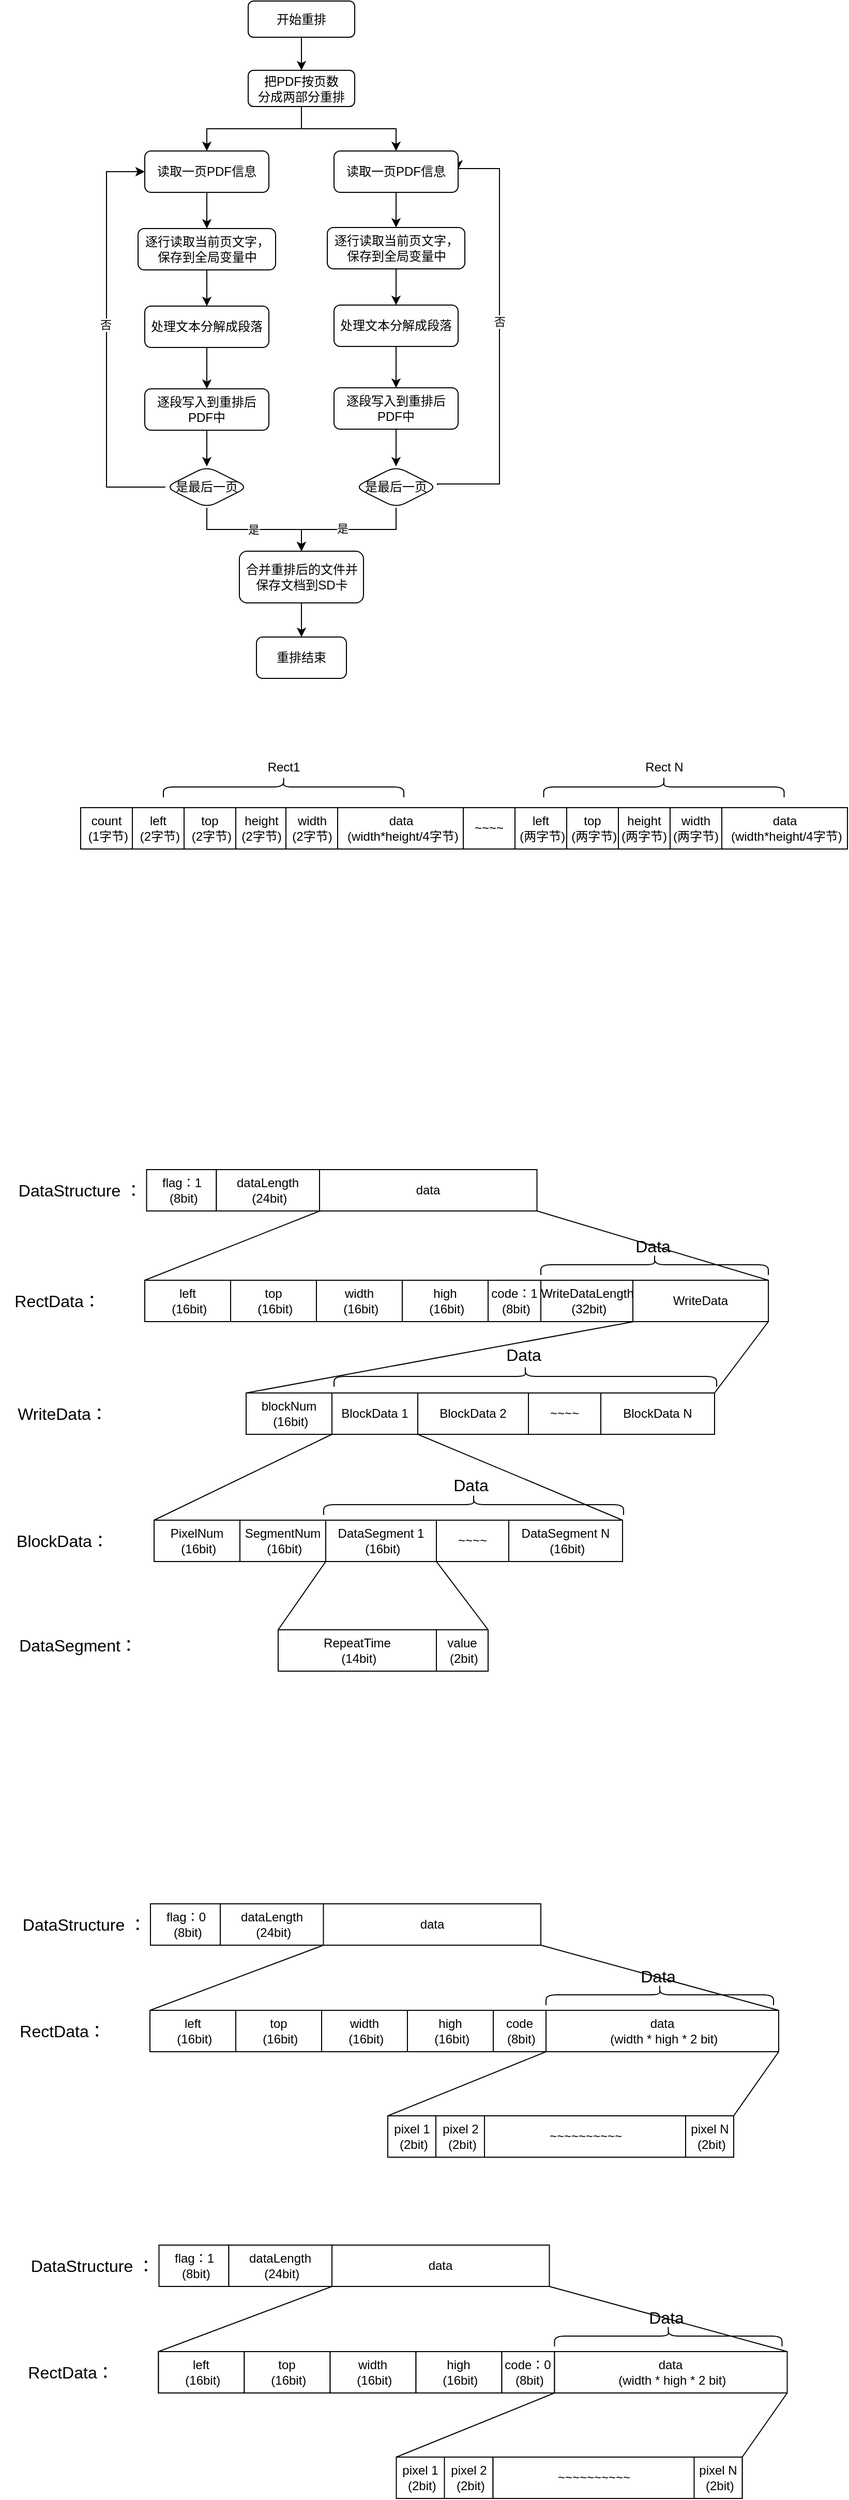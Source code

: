 <mxfile version="24.6.4" type="github">
  <diagram id="C5RBs43oDa-KdzZeNtuy" name="Page-1">
    <mxGraphModel dx="2205" dy="2015" grid="1" gridSize="10" guides="1" tooltips="1" connect="1" arrows="1" fold="1" page="1" pageScale="1" pageWidth="827" pageHeight="1169" math="0" shadow="0">
      <root>
        <mxCell id="WIyWlLk6GJQsqaUBKTNV-0" />
        <mxCell id="WIyWlLk6GJQsqaUBKTNV-1" parent="WIyWlLk6GJQsqaUBKTNV-0" />
        <mxCell id="oaKBQTehWNpgaZXq2aiD-1" value="" style="edgeStyle=orthogonalEdgeStyle;rounded=0;orthogonalLoop=1;jettySize=auto;html=1;" parent="WIyWlLk6GJQsqaUBKTNV-1" source="5A_BZVOMPLSsxxeo_tgx-0" target="oaKBQTehWNpgaZXq2aiD-0" edge="1">
          <mxGeometry relative="1" as="geometry" />
        </mxCell>
        <mxCell id="5A_BZVOMPLSsxxeo_tgx-0" value="开始重排" style="rounded=1;whiteSpace=wrap;html=1;fontSize=12;glass=0;strokeWidth=1;shadow=0;" parent="WIyWlLk6GJQsqaUBKTNV-1" vertex="1">
          <mxGeometry x="197" y="-50" width="103" height="35" as="geometry" />
        </mxCell>
        <mxCell id="5A_BZVOMPLSsxxeo_tgx-35" style="edgeStyle=orthogonalEdgeStyle;rounded=0;orthogonalLoop=1;jettySize=auto;html=1;exitX=0.5;exitY=1;exitDx=0;exitDy=0;entryX=0.5;entryY=0;entryDx=0;entryDy=0;" parent="WIyWlLk6GJQsqaUBKTNV-1" source="5A_BZVOMPLSsxxeo_tgx-4" target="5A_BZVOMPLSsxxeo_tgx-6" edge="1">
          <mxGeometry relative="1" as="geometry" />
        </mxCell>
        <mxCell id="5A_BZVOMPLSsxxeo_tgx-4" value="逐行读取当前页文字，保存到全局变量中" style="rounded=1;whiteSpace=wrap;html=1;fontSize=12;glass=0;strokeWidth=1;shadow=0;" parent="WIyWlLk6GJQsqaUBKTNV-1" vertex="1">
          <mxGeometry x="90.5" y="170" width="133" height="40" as="geometry" />
        </mxCell>
        <mxCell id="5A_BZVOMPLSsxxeo_tgx-36" style="edgeStyle=orthogonalEdgeStyle;rounded=0;orthogonalLoop=1;jettySize=auto;html=1;exitX=0.5;exitY=1;exitDx=0;exitDy=0;entryX=0.5;entryY=0;entryDx=0;entryDy=0;" parent="WIyWlLk6GJQsqaUBKTNV-1" source="5A_BZVOMPLSsxxeo_tgx-6" target="5A_BZVOMPLSsxxeo_tgx-8" edge="1">
          <mxGeometry relative="1" as="geometry" />
        </mxCell>
        <mxCell id="5A_BZVOMPLSsxxeo_tgx-6" value="处理文本分解成段落" style="rounded=1;whiteSpace=wrap;html=1;fontSize=12;glass=0;strokeWidth=1;shadow=0;" parent="WIyWlLk6GJQsqaUBKTNV-1" vertex="1">
          <mxGeometry x="97" y="245" width="120" height="40" as="geometry" />
        </mxCell>
        <mxCell id="5A_BZVOMPLSsxxeo_tgx-14" value="" style="edgeStyle=orthogonalEdgeStyle;rounded=0;orthogonalLoop=1;jettySize=auto;html=1;" parent="WIyWlLk6GJQsqaUBKTNV-1" source="5A_BZVOMPLSsxxeo_tgx-8" target="5A_BZVOMPLSsxxeo_tgx-13" edge="1">
          <mxGeometry relative="1" as="geometry" />
        </mxCell>
        <mxCell id="5A_BZVOMPLSsxxeo_tgx-8" value="逐段写入到重排后PDF中" style="rounded=1;whiteSpace=wrap;html=1;fontSize=12;glass=0;strokeWidth=1;shadow=0;" parent="WIyWlLk6GJQsqaUBKTNV-1" vertex="1">
          <mxGeometry x="97" y="325" width="120" height="40" as="geometry" />
        </mxCell>
        <mxCell id="5A_BZVOMPLSsxxeo_tgx-21" value="" style="edgeStyle=orthogonalEdgeStyle;rounded=0;orthogonalLoop=1;jettySize=auto;html=1;" parent="WIyWlLk6GJQsqaUBKTNV-1" source="5A_BZVOMPLSsxxeo_tgx-10" target="5A_BZVOMPLSsxxeo_tgx-20" edge="1">
          <mxGeometry relative="1" as="geometry" />
        </mxCell>
        <mxCell id="5A_BZVOMPLSsxxeo_tgx-10" value="合并重排后的文件并保存文档到SD卡" style="rounded=1;whiteSpace=wrap;html=1;fontSize=12;glass=0;strokeWidth=1;shadow=0;" parent="WIyWlLk6GJQsqaUBKTNV-1" vertex="1">
          <mxGeometry x="188.5" y="482" width="120" height="50" as="geometry" />
        </mxCell>
        <mxCell id="5A_BZVOMPLSsxxeo_tgx-38" style="edgeStyle=orthogonalEdgeStyle;rounded=0;orthogonalLoop=1;jettySize=auto;html=1;exitX=0;exitY=0.5;exitDx=0;exitDy=0;entryX=0;entryY=0.5;entryDx=0;entryDy=0;" parent="WIyWlLk6GJQsqaUBKTNV-1" source="5A_BZVOMPLSsxxeo_tgx-13" target="5A_BZVOMPLSsxxeo_tgx-28" edge="1">
          <mxGeometry relative="1" as="geometry">
            <Array as="points">
              <mxPoint x="60" y="420" />
              <mxPoint x="60" y="115" />
            </Array>
          </mxGeometry>
        </mxCell>
        <mxCell id="oaKBQTehWNpgaZXq2aiD-23" value="否" style="edgeLabel;html=1;align=center;verticalAlign=middle;resizable=0;points=[];" parent="5A_BZVOMPLSsxxeo_tgx-38" vertex="1" connectable="0">
          <mxGeometry x="0.073" y="1" relative="1" as="geometry">
            <mxPoint as="offset" />
          </mxGeometry>
        </mxCell>
        <mxCell id="oaKBQTehWNpgaZXq2aiD-17" style="edgeStyle=orthogonalEdgeStyle;rounded=0;orthogonalLoop=1;jettySize=auto;html=1;exitX=0.5;exitY=1;exitDx=0;exitDy=0;entryX=0.5;entryY=0;entryDx=0;entryDy=0;" parent="WIyWlLk6GJQsqaUBKTNV-1" source="5A_BZVOMPLSsxxeo_tgx-13" target="5A_BZVOMPLSsxxeo_tgx-10" edge="1">
          <mxGeometry relative="1" as="geometry" />
        </mxCell>
        <mxCell id="oaKBQTehWNpgaZXq2aiD-21" value="是" style="edgeLabel;html=1;align=center;verticalAlign=middle;resizable=0;points=[];" parent="oaKBQTehWNpgaZXq2aiD-17" vertex="1" connectable="0">
          <mxGeometry x="-0.011" relative="1" as="geometry">
            <mxPoint as="offset" />
          </mxGeometry>
        </mxCell>
        <mxCell id="5A_BZVOMPLSsxxeo_tgx-13" value="是最后一页" style="rhombus;whiteSpace=wrap;html=1;rounded=1;glass=0;strokeWidth=1;shadow=0;" parent="WIyWlLk6GJQsqaUBKTNV-1" vertex="1">
          <mxGeometry x="117" y="400" width="80" height="40" as="geometry" />
        </mxCell>
        <mxCell id="5A_BZVOMPLSsxxeo_tgx-20" value="重排结束" style="rounded=1;whiteSpace=wrap;html=1;fontSize=12;glass=0;strokeWidth=1;shadow=0;" parent="WIyWlLk6GJQsqaUBKTNV-1" vertex="1">
          <mxGeometry x="205" y="565" width="87" height="40" as="geometry" />
        </mxCell>
        <mxCell id="5A_BZVOMPLSsxxeo_tgx-32" style="edgeStyle=orthogonalEdgeStyle;rounded=0;orthogonalLoop=1;jettySize=auto;html=1;exitX=0.5;exitY=1;exitDx=0;exitDy=0;entryX=0.5;entryY=0;entryDx=0;entryDy=0;" parent="WIyWlLk6GJQsqaUBKTNV-1" source="5A_BZVOMPLSsxxeo_tgx-28" target="5A_BZVOMPLSsxxeo_tgx-4" edge="1">
          <mxGeometry relative="1" as="geometry" />
        </mxCell>
        <mxCell id="5A_BZVOMPLSsxxeo_tgx-28" value="读取一页PDF信息" style="rounded=1;whiteSpace=wrap;html=1;fontSize=12;glass=0;strokeWidth=1;shadow=0;" parent="WIyWlLk6GJQsqaUBKTNV-1" vertex="1">
          <mxGeometry x="97" y="95" width="120" height="40" as="geometry" />
        </mxCell>
        <mxCell id="oaKBQTehWNpgaZXq2aiD-2" style="edgeStyle=orthogonalEdgeStyle;rounded=0;orthogonalLoop=1;jettySize=auto;html=1;exitX=0.5;exitY=1;exitDx=0;exitDy=0;entryX=0.5;entryY=0;entryDx=0;entryDy=0;" parent="WIyWlLk6GJQsqaUBKTNV-1" source="oaKBQTehWNpgaZXq2aiD-0" target="5A_BZVOMPLSsxxeo_tgx-28" edge="1">
          <mxGeometry relative="1" as="geometry" />
        </mxCell>
        <mxCell id="oaKBQTehWNpgaZXq2aiD-14" style="edgeStyle=orthogonalEdgeStyle;rounded=0;orthogonalLoop=1;jettySize=auto;html=1;exitX=0.5;exitY=1;exitDx=0;exitDy=0;entryX=0.5;entryY=0;entryDx=0;entryDy=0;" parent="WIyWlLk6GJQsqaUBKTNV-1" source="oaKBQTehWNpgaZXq2aiD-0" target="oaKBQTehWNpgaZXq2aiD-12" edge="1">
          <mxGeometry relative="1" as="geometry" />
        </mxCell>
        <mxCell id="oaKBQTehWNpgaZXq2aiD-0" value="把PDF按页数&lt;br&gt;分成两部分重排" style="rounded=1;whiteSpace=wrap;html=1;fontSize=12;glass=0;strokeWidth=1;shadow=0;" parent="WIyWlLk6GJQsqaUBKTNV-1" vertex="1">
          <mxGeometry x="197" y="17" width="103" height="35" as="geometry" />
        </mxCell>
        <mxCell id="oaKBQTehWNpgaZXq2aiD-3" style="edgeStyle=orthogonalEdgeStyle;rounded=0;orthogonalLoop=1;jettySize=auto;html=1;exitX=0.5;exitY=1;exitDx=0;exitDy=0;entryX=0.5;entryY=0;entryDx=0;entryDy=0;" parent="WIyWlLk6GJQsqaUBKTNV-1" source="oaKBQTehWNpgaZXq2aiD-4" target="oaKBQTehWNpgaZXq2aiD-6" edge="1">
          <mxGeometry relative="1" as="geometry" />
        </mxCell>
        <mxCell id="oaKBQTehWNpgaZXq2aiD-4" value="逐行读取当前页文字，保存到全局变量中" style="rounded=1;whiteSpace=wrap;html=1;fontSize=12;glass=0;strokeWidth=1;shadow=0;" parent="WIyWlLk6GJQsqaUBKTNV-1" vertex="1">
          <mxGeometry x="273.5" y="169" width="133" height="40" as="geometry" />
        </mxCell>
        <mxCell id="oaKBQTehWNpgaZXq2aiD-5" style="edgeStyle=orthogonalEdgeStyle;rounded=0;orthogonalLoop=1;jettySize=auto;html=1;exitX=0.5;exitY=1;exitDx=0;exitDy=0;entryX=0.5;entryY=0;entryDx=0;entryDy=0;" parent="WIyWlLk6GJQsqaUBKTNV-1" source="oaKBQTehWNpgaZXq2aiD-6" target="oaKBQTehWNpgaZXq2aiD-8" edge="1">
          <mxGeometry relative="1" as="geometry" />
        </mxCell>
        <mxCell id="oaKBQTehWNpgaZXq2aiD-6" value="处理文本分解成段落" style="rounded=1;whiteSpace=wrap;html=1;fontSize=12;glass=0;strokeWidth=1;shadow=0;" parent="WIyWlLk6GJQsqaUBKTNV-1" vertex="1">
          <mxGeometry x="280" y="244" width="120" height="40" as="geometry" />
        </mxCell>
        <mxCell id="oaKBQTehWNpgaZXq2aiD-7" value="" style="edgeStyle=orthogonalEdgeStyle;rounded=0;orthogonalLoop=1;jettySize=auto;html=1;" parent="WIyWlLk6GJQsqaUBKTNV-1" source="oaKBQTehWNpgaZXq2aiD-8" target="oaKBQTehWNpgaZXq2aiD-10" edge="1">
          <mxGeometry relative="1" as="geometry" />
        </mxCell>
        <mxCell id="oaKBQTehWNpgaZXq2aiD-8" value="逐段写入到重排后PDF中" style="rounded=1;whiteSpace=wrap;html=1;fontSize=12;glass=0;strokeWidth=1;shadow=0;" parent="WIyWlLk6GJQsqaUBKTNV-1" vertex="1">
          <mxGeometry x="280" y="324" width="120" height="40" as="geometry" />
        </mxCell>
        <mxCell id="oaKBQTehWNpgaZXq2aiD-13" style="edgeStyle=orthogonalEdgeStyle;rounded=0;orthogonalLoop=1;jettySize=auto;html=1;exitX=1;exitY=0.5;exitDx=0;exitDy=0;entryX=1;entryY=0.5;entryDx=0;entryDy=0;" parent="WIyWlLk6GJQsqaUBKTNV-1" edge="1">
          <mxGeometry relative="1" as="geometry">
            <mxPoint x="380" y="418" as="sourcePoint" />
            <mxPoint x="400" y="113" as="targetPoint" />
            <Array as="points">
              <mxPoint x="440" y="417" />
              <mxPoint x="440" y="112" />
            </Array>
          </mxGeometry>
        </mxCell>
        <mxCell id="oaKBQTehWNpgaZXq2aiD-24" value="否" style="edgeLabel;html=1;align=center;verticalAlign=middle;resizable=0;points=[];" parent="oaKBQTehWNpgaZXq2aiD-13" vertex="1" connectable="0">
          <mxGeometry x="0.074" relative="1" as="geometry">
            <mxPoint as="offset" />
          </mxGeometry>
        </mxCell>
        <mxCell id="oaKBQTehWNpgaZXq2aiD-16" style="edgeStyle=orthogonalEdgeStyle;rounded=0;orthogonalLoop=1;jettySize=auto;html=1;exitX=0.5;exitY=1;exitDx=0;exitDy=0;entryX=0.5;entryY=0;entryDx=0;entryDy=0;" parent="WIyWlLk6GJQsqaUBKTNV-1" source="oaKBQTehWNpgaZXq2aiD-10" target="5A_BZVOMPLSsxxeo_tgx-10" edge="1">
          <mxGeometry relative="1" as="geometry" />
        </mxCell>
        <mxCell id="oaKBQTehWNpgaZXq2aiD-22" value="是" style="edgeLabel;html=1;align=center;verticalAlign=middle;resizable=0;points=[];" parent="oaKBQTehWNpgaZXq2aiD-16" vertex="1" connectable="0">
          <mxGeometry x="0.094" y="-1" relative="1" as="geometry">
            <mxPoint as="offset" />
          </mxGeometry>
        </mxCell>
        <mxCell id="oaKBQTehWNpgaZXq2aiD-10" value="是最后一页" style="rhombus;whiteSpace=wrap;html=1;rounded=1;glass=0;strokeWidth=1;shadow=0;" parent="WIyWlLk6GJQsqaUBKTNV-1" vertex="1">
          <mxGeometry x="300" y="400" width="80" height="40" as="geometry" />
        </mxCell>
        <mxCell id="oaKBQTehWNpgaZXq2aiD-11" style="edgeStyle=orthogonalEdgeStyle;rounded=0;orthogonalLoop=1;jettySize=auto;html=1;exitX=0.5;exitY=1;exitDx=0;exitDy=0;entryX=0.5;entryY=0;entryDx=0;entryDy=0;" parent="WIyWlLk6GJQsqaUBKTNV-1" source="oaKBQTehWNpgaZXq2aiD-12" target="oaKBQTehWNpgaZXq2aiD-4" edge="1">
          <mxGeometry relative="1" as="geometry" />
        </mxCell>
        <mxCell id="oaKBQTehWNpgaZXq2aiD-12" value="读取一页PDF信息" style="rounded=1;whiteSpace=wrap;html=1;fontSize=12;glass=0;strokeWidth=1;shadow=0;" parent="WIyWlLk6GJQsqaUBKTNV-1" vertex="1">
          <mxGeometry x="280" y="95" width="120" height="40" as="geometry" />
        </mxCell>
        <mxCell id="_wVtK_asCzvxWW1QOEwE-0" value="" style="rounded=0;whiteSpace=wrap;html=1;" parent="WIyWlLk6GJQsqaUBKTNV-1" vertex="1">
          <mxGeometry x="85" y="730" width="690" height="40" as="geometry" />
        </mxCell>
        <mxCell id="_wVtK_asCzvxWW1QOEwE-1" value="left&lt;div&gt;&amp;nbsp;(2字节)&lt;/div&gt;" style="rounded=0;whiteSpace=wrap;html=1;" parent="WIyWlLk6GJQsqaUBKTNV-1" vertex="1">
          <mxGeometry x="85" y="730" width="50" height="40" as="geometry" />
        </mxCell>
        <mxCell id="_wVtK_asCzvxWW1QOEwE-2" value="top&lt;div&gt;&amp;nbsp;(2字节)&lt;/div&gt;" style="rounded=0;whiteSpace=wrap;html=1;" parent="WIyWlLk6GJQsqaUBKTNV-1" vertex="1">
          <mxGeometry x="135" y="730" width="50" height="40" as="geometry" />
        </mxCell>
        <mxCell id="_wVtK_asCzvxWW1QOEwE-3" value="height&lt;div&gt;(2字节)&lt;/div&gt;" style="rounded=0;whiteSpace=wrap;html=1;" parent="WIyWlLk6GJQsqaUBKTNV-1" vertex="1">
          <mxGeometry x="185" y="730" width="50" height="40" as="geometry" />
        </mxCell>
        <mxCell id="_wVtK_asCzvxWW1QOEwE-4" value="width&lt;div&gt;(2字节)&lt;/div&gt;" style="rounded=0;whiteSpace=wrap;html=1;" parent="WIyWlLk6GJQsqaUBKTNV-1" vertex="1">
          <mxGeometry x="233.5" y="730" width="50" height="40" as="geometry" />
        </mxCell>
        <mxCell id="_wVtK_asCzvxWW1QOEwE-5" value="data&lt;div&gt;&amp;nbsp;(width*&lt;span style=&quot;background-color: initial;&quot;&gt;height/4&lt;/span&gt;&lt;span style=&quot;background-color: initial;&quot;&gt;字节)&lt;/span&gt;&lt;/div&gt;" style="rounded=0;whiteSpace=wrap;html=1;" parent="WIyWlLk6GJQsqaUBKTNV-1" vertex="1">
          <mxGeometry x="283.5" y="730" width="121.5" height="40" as="geometry" />
        </mxCell>
        <mxCell id="_wVtK_asCzvxWW1QOEwE-6" value="~~~~" style="rounded=0;whiteSpace=wrap;html=1;" parent="WIyWlLk6GJQsqaUBKTNV-1" vertex="1">
          <mxGeometry x="405" y="730" width="50" height="40" as="geometry" />
        </mxCell>
        <mxCell id="_wVtK_asCzvxWW1QOEwE-7" value="left&lt;div&gt;&amp;nbsp;(两字节)&lt;/div&gt;" style="rounded=0;whiteSpace=wrap;html=1;" parent="WIyWlLk6GJQsqaUBKTNV-1" vertex="1">
          <mxGeometry x="455" y="730" width="50" height="40" as="geometry" />
        </mxCell>
        <mxCell id="_wVtK_asCzvxWW1QOEwE-8" value="top&lt;div&gt;&amp;nbsp;(两字节)&lt;/div&gt;" style="rounded=0;whiteSpace=wrap;html=1;" parent="WIyWlLk6GJQsqaUBKTNV-1" vertex="1">
          <mxGeometry x="505" y="730" width="50" height="40" as="geometry" />
        </mxCell>
        <mxCell id="_wVtK_asCzvxWW1QOEwE-9" value="height&lt;div&gt;(两字节)&lt;/div&gt;" style="rounded=0;whiteSpace=wrap;html=1;" parent="WIyWlLk6GJQsqaUBKTNV-1" vertex="1">
          <mxGeometry x="555" y="730" width="50" height="40" as="geometry" />
        </mxCell>
        <mxCell id="_wVtK_asCzvxWW1QOEwE-10" value="width&lt;div&gt;(两字节)&lt;/div&gt;" style="rounded=0;whiteSpace=wrap;html=1;" parent="WIyWlLk6GJQsqaUBKTNV-1" vertex="1">
          <mxGeometry x="605" y="730" width="50" height="40" as="geometry" />
        </mxCell>
        <mxCell id="_wVtK_asCzvxWW1QOEwE-11" value="data&lt;div&gt;&amp;nbsp;(width*&lt;span style=&quot;background-color: initial;&quot;&gt;height/4&lt;/span&gt;&lt;span style=&quot;background-color: initial;&quot;&gt;字节)&lt;/span&gt;&lt;/div&gt;" style="rounded=0;whiteSpace=wrap;html=1;" parent="WIyWlLk6GJQsqaUBKTNV-1" vertex="1">
          <mxGeometry x="655" y="730" width="121.5" height="40" as="geometry" />
        </mxCell>
        <mxCell id="_wVtK_asCzvxWW1QOEwE-12" value="" style="shape=curlyBracket;whiteSpace=wrap;html=1;rounded=1;flipH=1;labelPosition=right;verticalLabelPosition=middle;align=left;verticalAlign=middle;rotation=-90;" parent="WIyWlLk6GJQsqaUBKTNV-1" vertex="1">
          <mxGeometry x="221.25" y="593.75" width="20" height="232.5" as="geometry" />
        </mxCell>
        <mxCell id="_wVtK_asCzvxWW1QOEwE-13" value="" style="shape=curlyBracket;whiteSpace=wrap;html=1;rounded=1;flipH=1;labelPosition=right;verticalLabelPosition=middle;align=left;verticalAlign=middle;rotation=-90;" parent="WIyWlLk6GJQsqaUBKTNV-1" vertex="1">
          <mxGeometry x="589" y="593.75" width="20" height="232.5" as="geometry" />
        </mxCell>
        <mxCell id="_wVtK_asCzvxWW1QOEwE-14" value="Rect1" style="text;html=1;align=center;verticalAlign=middle;resizable=0;points=[];autosize=1;strokeColor=none;fillColor=none;" parent="WIyWlLk6GJQsqaUBKTNV-1" vertex="1">
          <mxGeometry x="206.25" y="676" width="50" height="30" as="geometry" />
        </mxCell>
        <mxCell id="_wVtK_asCzvxWW1QOEwE-15" value="Rect N" style="text;html=1;align=center;verticalAlign=middle;resizable=0;points=[];autosize=1;strokeColor=none;fillColor=none;" parent="WIyWlLk6GJQsqaUBKTNV-1" vertex="1">
          <mxGeometry x="569" y="676" width="60" height="30" as="geometry" />
        </mxCell>
        <mxCell id="_wVtK_asCzvxWW1QOEwE-16" value="&lt;div&gt;count&lt;/div&gt;&lt;div&gt;&amp;nbsp;(1字节)&lt;/div&gt;" style="rounded=0;whiteSpace=wrap;html=1;" parent="WIyWlLk6GJQsqaUBKTNV-1" vertex="1">
          <mxGeometry x="35" y="730" width="50" height="40" as="geometry" />
        </mxCell>
        <mxCell id="r7HVrtCzgMdrWpY6JXSN-15" value="" style="rounded=0;whiteSpace=wrap;html=1;" vertex="1" parent="WIyWlLk6GJQsqaUBKTNV-1">
          <mxGeometry x="195" y="1296" width="453" height="40" as="geometry" />
        </mxCell>
        <mxCell id="r7HVrtCzgMdrWpY6JXSN-16" value="&lt;div&gt;blockNum&lt;/div&gt;&lt;div&gt;&amp;nbsp;(16bit)&lt;/div&gt;" style="rounded=0;whiteSpace=wrap;html=1;" vertex="1" parent="WIyWlLk6GJQsqaUBKTNV-1">
          <mxGeometry x="195" y="1296" width="83" height="40" as="geometry" />
        </mxCell>
        <mxCell id="r7HVrtCzgMdrWpY6JXSN-17" value="&lt;div&gt;BlockData 1&lt;/div&gt;" style="rounded=0;whiteSpace=wrap;html=1;" vertex="1" parent="WIyWlLk6GJQsqaUBKTNV-1">
          <mxGeometry x="278" y="1296" width="83" height="40" as="geometry" />
        </mxCell>
        <mxCell id="r7HVrtCzgMdrWpY6JXSN-18" value="&lt;div&gt;BlockData 2&lt;/div&gt;" style="rounded=0;whiteSpace=wrap;html=1;" vertex="1" parent="WIyWlLk6GJQsqaUBKTNV-1">
          <mxGeometry x="361" y="1296" width="107" height="40" as="geometry" />
        </mxCell>
        <mxCell id="r7HVrtCzgMdrWpY6JXSN-20" value="~~~~" style="rounded=0;whiteSpace=wrap;html=1;" vertex="1" parent="WIyWlLk6GJQsqaUBKTNV-1">
          <mxGeometry x="468" y="1296" width="70" height="40" as="geometry" />
        </mxCell>
        <mxCell id="r7HVrtCzgMdrWpY6JXSN-21" value="WriteData：" style="text;html=1;align=center;verticalAlign=middle;resizable=0;points=[];autosize=1;strokeColor=none;fillColor=none;fontSize=16;" vertex="1" parent="WIyWlLk6GJQsqaUBKTNV-1">
          <mxGeometry x="-38" y="1301" width="110" height="30" as="geometry" />
        </mxCell>
        <mxCell id="r7HVrtCzgMdrWpY6JXSN-29" value="&lt;div&gt;BlockData N&lt;/div&gt;" style="rounded=0;whiteSpace=wrap;html=1;" vertex="1" parent="WIyWlLk6GJQsqaUBKTNV-1">
          <mxGeometry x="538" y="1296" width="110" height="40" as="geometry" />
        </mxCell>
        <mxCell id="r7HVrtCzgMdrWpY6JXSN-30" value="" style="rounded=0;whiteSpace=wrap;html=1;" vertex="1" parent="WIyWlLk6GJQsqaUBKTNV-1">
          <mxGeometry x="97" y="1187" width="603" height="40" as="geometry" />
        </mxCell>
        <mxCell id="r7HVrtCzgMdrWpY6JXSN-31" value="&lt;div&gt;left&lt;/div&gt;&lt;div&gt;&amp;nbsp;(16bit)&lt;/div&gt;" style="rounded=0;whiteSpace=wrap;html=1;" vertex="1" parent="WIyWlLk6GJQsqaUBKTNV-1">
          <mxGeometry x="97" y="1187" width="83" height="40" as="geometry" />
        </mxCell>
        <mxCell id="r7HVrtCzgMdrWpY6JXSN-35" value="RectData：" style="text;html=1;align=center;verticalAlign=middle;resizable=0;points=[];autosize=1;strokeColor=none;fillColor=none;fontSize=16;" vertex="1" parent="WIyWlLk6GJQsqaUBKTNV-1">
          <mxGeometry x="-43" y="1192" width="110" height="30" as="geometry" />
        </mxCell>
        <mxCell id="r7HVrtCzgMdrWpY6JXSN-37" value="&lt;div&gt;top&lt;/div&gt;&lt;div&gt;&amp;nbsp;(16bit)&lt;/div&gt;" style="rounded=0;whiteSpace=wrap;html=1;" vertex="1" parent="WIyWlLk6GJQsqaUBKTNV-1">
          <mxGeometry x="180" y="1187" width="83" height="40" as="geometry" />
        </mxCell>
        <mxCell id="r7HVrtCzgMdrWpY6JXSN-38" value="&lt;div&gt;width&lt;/div&gt;&lt;div&gt;&amp;nbsp;(16bit)&lt;/div&gt;" style="rounded=0;whiteSpace=wrap;html=1;" vertex="1" parent="WIyWlLk6GJQsqaUBKTNV-1">
          <mxGeometry x="263" y="1187" width="83" height="40" as="geometry" />
        </mxCell>
        <mxCell id="r7HVrtCzgMdrWpY6JXSN-39" value="&lt;div&gt;high&lt;/div&gt;&lt;div&gt;&amp;nbsp;(16bit)&lt;/div&gt;" style="rounded=0;whiteSpace=wrap;html=1;" vertex="1" parent="WIyWlLk6GJQsqaUBKTNV-1">
          <mxGeometry x="346" y="1187" width="83" height="40" as="geometry" />
        </mxCell>
        <mxCell id="r7HVrtCzgMdrWpY6JXSN-40" value="&lt;div&gt;code：1&lt;/div&gt;&lt;div&gt;&amp;nbsp;(8bit)&lt;/div&gt;" style="rounded=0;whiteSpace=wrap;html=1;" vertex="1" parent="WIyWlLk6GJQsqaUBKTNV-1">
          <mxGeometry x="429" y="1187" width="51" height="40" as="geometry" />
        </mxCell>
        <mxCell id="r7HVrtCzgMdrWpY6JXSN-45" value="" style="shape=curlyBracket;whiteSpace=wrap;html=1;rounded=1;labelPosition=left;verticalLabelPosition=middle;align=right;verticalAlign=middle;rotation=0;direction=south;" vertex="1" parent="WIyWlLk6GJQsqaUBKTNV-1">
          <mxGeometry x="280" y="1270" width="370" height="20" as="geometry" />
        </mxCell>
        <mxCell id="r7HVrtCzgMdrWpY6JXSN-46" value="Data" style="text;html=1;align=center;verticalAlign=middle;resizable=0;points=[];autosize=1;strokeColor=none;fillColor=none;fontSize=16;" vertex="1" parent="WIyWlLk6GJQsqaUBKTNV-1">
          <mxGeometry x="432.5" y="1244" width="60" height="30" as="geometry" />
        </mxCell>
        <mxCell id="r7HVrtCzgMdrWpY6JXSN-47" value="" style="shape=curlyBracket;whiteSpace=wrap;html=1;rounded=1;labelPosition=left;verticalLabelPosition=middle;align=right;verticalAlign=middle;rotation=0;direction=south;" vertex="1" parent="WIyWlLk6GJQsqaUBKTNV-1">
          <mxGeometry x="480" y="1162" width="220" height="20" as="geometry" />
        </mxCell>
        <mxCell id="r7HVrtCzgMdrWpY6JXSN-48" value="&lt;div&gt;WriteDataLength&lt;/div&gt;&lt;div&gt;&amp;nbsp;(32bit)&lt;/div&gt;" style="rounded=0;whiteSpace=wrap;html=1;" vertex="1" parent="WIyWlLk6GJQsqaUBKTNV-1">
          <mxGeometry x="480" y="1187" width="90" height="40" as="geometry" />
        </mxCell>
        <mxCell id="r7HVrtCzgMdrWpY6JXSN-50" value="Data" style="text;html=1;align=center;verticalAlign=middle;resizable=0;points=[];autosize=1;strokeColor=none;fillColor=none;fontSize=16;" vertex="1" parent="WIyWlLk6GJQsqaUBKTNV-1">
          <mxGeometry x="558" y="1139" width="60" height="30" as="geometry" />
        </mxCell>
        <mxCell id="r7HVrtCzgMdrWpY6JXSN-51" value="&lt;div&gt;WriteData&lt;/div&gt;" style="rounded=0;whiteSpace=wrap;html=1;" vertex="1" parent="WIyWlLk6GJQsqaUBKTNV-1">
          <mxGeometry x="569" y="1187" width="131" height="40" as="geometry" />
        </mxCell>
        <mxCell id="r7HVrtCzgMdrWpY6JXSN-52" value="" style="rounded=0;whiteSpace=wrap;html=1;" vertex="1" parent="WIyWlLk6GJQsqaUBKTNV-1">
          <mxGeometry x="106" y="1419" width="453" height="40" as="geometry" />
        </mxCell>
        <mxCell id="r7HVrtCzgMdrWpY6JXSN-53" value="&lt;div&gt;PixelNum&lt;/div&gt;&lt;div&gt;&amp;nbsp;(16bit)&lt;/div&gt;" style="rounded=0;whiteSpace=wrap;html=1;" vertex="1" parent="WIyWlLk6GJQsqaUBKTNV-1">
          <mxGeometry x="106" y="1419" width="83" height="40" as="geometry" />
        </mxCell>
        <mxCell id="r7HVrtCzgMdrWpY6JXSN-54" value="BlockData：" style="text;html=1;align=center;verticalAlign=middle;resizable=0;points=[];autosize=1;strokeColor=none;fillColor=none;fontSize=16;" vertex="1" parent="WIyWlLk6GJQsqaUBKTNV-1">
          <mxGeometry x="-38" y="1424" width="110" height="30" as="geometry" />
        </mxCell>
        <mxCell id="r7HVrtCzgMdrWpY6JXSN-55" value="&lt;div&gt;SegmentNum&lt;/div&gt;&lt;div&gt;&amp;nbsp;(16bit)&lt;/div&gt;" style="rounded=0;whiteSpace=wrap;html=1;" vertex="1" parent="WIyWlLk6GJQsqaUBKTNV-1">
          <mxGeometry x="189" y="1419" width="83" height="40" as="geometry" />
        </mxCell>
        <mxCell id="r7HVrtCzgMdrWpY6JXSN-56" value="&lt;div&gt;DataSegment 1&lt;/div&gt;&lt;div&gt;&amp;nbsp;(16bit)&lt;/div&gt;" style="rounded=0;whiteSpace=wrap;html=1;" vertex="1" parent="WIyWlLk6GJQsqaUBKTNV-1">
          <mxGeometry x="272" y="1419" width="107" height="40" as="geometry" />
        </mxCell>
        <mxCell id="r7HVrtCzgMdrWpY6JXSN-57" value="&lt;div&gt;DataSegment N&lt;/div&gt;&lt;div&gt;&amp;nbsp;(16bit)&lt;/div&gt;" style="rounded=0;whiteSpace=wrap;html=1;" vertex="1" parent="WIyWlLk6GJQsqaUBKTNV-1">
          <mxGeometry x="449" y="1419" width="110" height="40" as="geometry" />
        </mxCell>
        <mxCell id="r7HVrtCzgMdrWpY6JXSN-58" value="~~~~" style="rounded=0;whiteSpace=wrap;html=1;" vertex="1" parent="WIyWlLk6GJQsqaUBKTNV-1">
          <mxGeometry x="379" y="1419" width="70" height="40" as="geometry" />
        </mxCell>
        <mxCell id="r7HVrtCzgMdrWpY6JXSN-59" value="" style="shape=curlyBracket;whiteSpace=wrap;html=1;rounded=1;labelPosition=left;verticalLabelPosition=middle;align=right;verticalAlign=middle;rotation=0;direction=south;" vertex="1" parent="WIyWlLk6GJQsqaUBKTNV-1">
          <mxGeometry x="270" y="1394" width="290" height="20" as="geometry" />
        </mxCell>
        <mxCell id="r7HVrtCzgMdrWpY6JXSN-60" value="Data" style="text;html=1;align=center;verticalAlign=middle;resizable=0;points=[];autosize=1;strokeColor=none;fillColor=none;fontSize=16;" vertex="1" parent="WIyWlLk6GJQsqaUBKTNV-1">
          <mxGeometry x="382" y="1370" width="60" height="30" as="geometry" />
        </mxCell>
        <mxCell id="r7HVrtCzgMdrWpY6JXSN-61" value="" style="rounded=0;whiteSpace=wrap;html=1;" vertex="1" parent="WIyWlLk6GJQsqaUBKTNV-1">
          <mxGeometry x="226" y="1525" width="199.5" height="40" as="geometry" />
        </mxCell>
        <mxCell id="r7HVrtCzgMdrWpY6JXSN-62" value="&lt;div&gt;value&lt;/div&gt;&lt;div&gt;&amp;nbsp;(2bit)&lt;/div&gt;" style="rounded=0;whiteSpace=wrap;html=1;" vertex="1" parent="WIyWlLk6GJQsqaUBKTNV-1">
          <mxGeometry x="379" y="1525" width="50" height="40" as="geometry" />
        </mxCell>
        <mxCell id="r7HVrtCzgMdrWpY6JXSN-63" value="&lt;div&gt;RepeatTime&lt;/div&gt;&lt;div&gt;&amp;nbsp;(14bit)&lt;/div&gt;" style="rounded=0;whiteSpace=wrap;html=1;" vertex="1" parent="WIyWlLk6GJQsqaUBKTNV-1">
          <mxGeometry x="226" y="1525" width="153" height="40" as="geometry" />
        </mxCell>
        <mxCell id="r7HVrtCzgMdrWpY6JXSN-64" value="DataSegment：" style="text;html=1;align=center;verticalAlign=middle;resizable=0;points=[];autosize=1;strokeColor=none;fillColor=none;fontSize=16;" vertex="1" parent="WIyWlLk6GJQsqaUBKTNV-1">
          <mxGeometry x="-38" y="1525" width="140" height="30" as="geometry" />
        </mxCell>
        <mxCell id="r7HVrtCzgMdrWpY6JXSN-66" value="" style="endArrow=none;html=1;rounded=0;fontSize=12;startSize=8;endSize=8;curved=1;entryX=1;entryY=1;entryDx=0;entryDy=0;exitX=0;exitY=0;exitDx=0;exitDy=0;" edge="1" parent="WIyWlLk6GJQsqaUBKTNV-1" source="r7HVrtCzgMdrWpY6JXSN-63" target="r7HVrtCzgMdrWpY6JXSN-55">
          <mxGeometry width="50" height="50" relative="1" as="geometry">
            <mxPoint x="230" y="1530" as="sourcePoint" />
            <mxPoint x="270" y="1510" as="targetPoint" />
          </mxGeometry>
        </mxCell>
        <mxCell id="r7HVrtCzgMdrWpY6JXSN-68" value="" style="endArrow=none;html=1;rounded=0;fontSize=12;startSize=8;endSize=8;curved=1;entryX=1;entryY=1;entryDx=0;entryDy=0;exitX=1;exitY=0;exitDx=0;exitDy=0;" edge="1" parent="WIyWlLk6GJQsqaUBKTNV-1" source="r7HVrtCzgMdrWpY6JXSN-62" target="r7HVrtCzgMdrWpY6JXSN-56">
          <mxGeometry width="50" height="50" relative="1" as="geometry">
            <mxPoint x="241" y="1535" as="sourcePoint" />
            <mxPoint x="278" y="1469" as="targetPoint" />
          </mxGeometry>
        </mxCell>
        <mxCell id="r7HVrtCzgMdrWpY6JXSN-69" value="" style="endArrow=none;html=1;rounded=0;fontSize=12;startSize=8;endSize=8;curved=1;entryX=0;entryY=1;entryDx=0;entryDy=0;exitX=0;exitY=0;exitDx=0;exitDy=0;" edge="1" parent="WIyWlLk6GJQsqaUBKTNV-1" source="r7HVrtCzgMdrWpY6JXSN-53" target="r7HVrtCzgMdrWpY6JXSN-17">
          <mxGeometry width="50" height="50" relative="1" as="geometry">
            <mxPoint x="251" y="1545" as="sourcePoint" />
            <mxPoint x="288" y="1479" as="targetPoint" />
          </mxGeometry>
        </mxCell>
        <mxCell id="r7HVrtCzgMdrWpY6JXSN-70" value="" style="endArrow=none;html=1;rounded=0;fontSize=12;startSize=8;endSize=8;curved=1;entryX=1;entryY=1;entryDx=0;entryDy=0;exitX=1;exitY=0;exitDx=0;exitDy=0;" edge="1" parent="WIyWlLk6GJQsqaUBKTNV-1" source="r7HVrtCzgMdrWpY6JXSN-57" target="r7HVrtCzgMdrWpY6JXSN-17">
          <mxGeometry width="50" height="50" relative="1" as="geometry">
            <mxPoint x="261" y="1555" as="sourcePoint" />
            <mxPoint x="298" y="1489" as="targetPoint" />
          </mxGeometry>
        </mxCell>
        <mxCell id="r7HVrtCzgMdrWpY6JXSN-71" value="" style="endArrow=none;html=1;rounded=0;fontSize=12;startSize=8;endSize=8;curved=1;entryX=1;entryY=1;entryDx=0;entryDy=0;exitX=0;exitY=0;exitDx=0;exitDy=0;" edge="1" parent="WIyWlLk6GJQsqaUBKTNV-1" source="r7HVrtCzgMdrWpY6JXSN-16" target="r7HVrtCzgMdrWpY6JXSN-48">
          <mxGeometry width="50" height="50" relative="1" as="geometry">
            <mxPoint x="271" y="1565" as="sourcePoint" />
            <mxPoint x="308" y="1499" as="targetPoint" />
          </mxGeometry>
        </mxCell>
        <mxCell id="r7HVrtCzgMdrWpY6JXSN-72" value="" style="endArrow=none;html=1;rounded=0;fontSize=12;startSize=8;endSize=8;curved=1;entryX=1;entryY=1;entryDx=0;entryDy=0;exitX=1;exitY=0;exitDx=0;exitDy=0;" edge="1" parent="WIyWlLk6GJQsqaUBKTNV-1" source="r7HVrtCzgMdrWpY6JXSN-29" target="r7HVrtCzgMdrWpY6JXSN-51">
          <mxGeometry width="50" height="50" relative="1" as="geometry">
            <mxPoint x="281" y="1575" as="sourcePoint" />
            <mxPoint x="318" y="1509" as="targetPoint" />
          </mxGeometry>
        </mxCell>
        <mxCell id="r7HVrtCzgMdrWpY6JXSN-73" value="" style="rounded=0;whiteSpace=wrap;html=1;" vertex="1" parent="WIyWlLk6GJQsqaUBKTNV-1">
          <mxGeometry x="102" y="1893" width="603" height="40" as="geometry" />
        </mxCell>
        <mxCell id="r7HVrtCzgMdrWpY6JXSN-74" value="&lt;div&gt;left&lt;/div&gt;&lt;div&gt;&amp;nbsp;(16bit)&lt;/div&gt;" style="rounded=0;whiteSpace=wrap;html=1;" vertex="1" parent="WIyWlLk6GJQsqaUBKTNV-1">
          <mxGeometry x="102" y="1893" width="83" height="40" as="geometry" />
        </mxCell>
        <mxCell id="r7HVrtCzgMdrWpY6JXSN-75" value="RectData：" style="text;html=1;align=center;verticalAlign=middle;resizable=0;points=[];autosize=1;strokeColor=none;fillColor=none;fontSize=16;" vertex="1" parent="WIyWlLk6GJQsqaUBKTNV-1">
          <mxGeometry x="-38" y="1898" width="110" height="30" as="geometry" />
        </mxCell>
        <mxCell id="r7HVrtCzgMdrWpY6JXSN-76" value="&lt;div&gt;top&lt;/div&gt;&lt;div&gt;&amp;nbsp;(16bit)&lt;/div&gt;" style="rounded=0;whiteSpace=wrap;html=1;" vertex="1" parent="WIyWlLk6GJQsqaUBKTNV-1">
          <mxGeometry x="185" y="1893" width="83" height="40" as="geometry" />
        </mxCell>
        <mxCell id="r7HVrtCzgMdrWpY6JXSN-77" value="&lt;div&gt;width&lt;/div&gt;&lt;div&gt;&amp;nbsp;(16bit)&lt;/div&gt;" style="rounded=0;whiteSpace=wrap;html=1;" vertex="1" parent="WIyWlLk6GJQsqaUBKTNV-1">
          <mxGeometry x="268" y="1893" width="83" height="40" as="geometry" />
        </mxCell>
        <mxCell id="r7HVrtCzgMdrWpY6JXSN-78" value="&lt;div&gt;high&lt;/div&gt;&lt;div&gt;&amp;nbsp;(16bit)&lt;/div&gt;" style="rounded=0;whiteSpace=wrap;html=1;" vertex="1" parent="WIyWlLk6GJQsqaUBKTNV-1">
          <mxGeometry x="351" y="1893" width="83" height="40" as="geometry" />
        </mxCell>
        <mxCell id="r7HVrtCzgMdrWpY6JXSN-79" value="&lt;div&gt;code&lt;/div&gt;&lt;div&gt;&amp;nbsp;(8bit)&lt;/div&gt;" style="rounded=0;whiteSpace=wrap;html=1;" vertex="1" parent="WIyWlLk6GJQsqaUBKTNV-1">
          <mxGeometry x="434" y="1893" width="51" height="40" as="geometry" />
        </mxCell>
        <mxCell id="r7HVrtCzgMdrWpY6JXSN-80" value="" style="shape=curlyBracket;whiteSpace=wrap;html=1;rounded=1;labelPosition=left;verticalLabelPosition=middle;align=right;verticalAlign=middle;rotation=0;direction=south;" vertex="1" parent="WIyWlLk6GJQsqaUBKTNV-1">
          <mxGeometry x="485" y="1868" width="220" height="20" as="geometry" />
        </mxCell>
        <mxCell id="r7HVrtCzgMdrWpY6JXSN-82" value="Data" style="text;html=1;align=center;verticalAlign=middle;resizable=0;points=[];autosize=1;strokeColor=none;fillColor=none;fontSize=16;" vertex="1" parent="WIyWlLk6GJQsqaUBKTNV-1">
          <mxGeometry x="563" y="1845" width="60" height="30" as="geometry" />
        </mxCell>
        <mxCell id="r7HVrtCzgMdrWpY6JXSN-84" value="&lt;div&gt;data&lt;/div&gt;&lt;div&gt;&amp;nbsp;(width * high * 2 bit)&lt;/div&gt;" style="rounded=0;whiteSpace=wrap;html=1;" vertex="1" parent="WIyWlLk6GJQsqaUBKTNV-1">
          <mxGeometry x="485" y="1893" width="225" height="40" as="geometry" />
        </mxCell>
        <mxCell id="r7HVrtCzgMdrWpY6JXSN-86" value="" style="rounded=0;whiteSpace=wrap;html=1;" vertex="1" parent="WIyWlLk6GJQsqaUBKTNV-1">
          <mxGeometry x="340" y="1995" width="326.5" height="40" as="geometry" />
        </mxCell>
        <mxCell id="r7HVrtCzgMdrWpY6JXSN-87" value="&lt;div&gt;pixel 1&lt;/div&gt;&lt;div&gt;&amp;nbsp;(2bit)&lt;/div&gt;" style="rounded=0;whiteSpace=wrap;html=1;" vertex="1" parent="WIyWlLk6GJQsqaUBKTNV-1">
          <mxGeometry x="332" y="1995" width="47" height="40" as="geometry" />
        </mxCell>
        <mxCell id="r7HVrtCzgMdrWpY6JXSN-88" value="&lt;div&gt;pixel 2&lt;/div&gt;&lt;div&gt;&amp;nbsp;(2bit)&lt;/div&gt;" style="rounded=0;whiteSpace=wrap;html=1;" vertex="1" parent="WIyWlLk6GJQsqaUBKTNV-1">
          <mxGeometry x="378.5" y="1995" width="47" height="40" as="geometry" />
        </mxCell>
        <mxCell id="r7HVrtCzgMdrWpY6JXSN-89" value="&lt;div&gt;pixel N&lt;/div&gt;&lt;div&gt;&amp;nbsp;(2bit)&lt;/div&gt;" style="rounded=0;whiteSpace=wrap;html=1;" vertex="1" parent="WIyWlLk6GJQsqaUBKTNV-1">
          <mxGeometry x="619.5" y="1995" width="47" height="40" as="geometry" />
        </mxCell>
        <mxCell id="r7HVrtCzgMdrWpY6JXSN-91" value="" style="endArrow=none;html=1;rounded=0;fontSize=12;startSize=8;endSize=8;curved=1;exitX=0;exitY=0;exitDx=0;exitDy=0;entryX=0;entryY=1;entryDx=0;entryDy=0;" edge="1" parent="WIyWlLk6GJQsqaUBKTNV-1" source="r7HVrtCzgMdrWpY6JXSN-87" target="r7HVrtCzgMdrWpY6JXSN-84">
          <mxGeometry width="50" height="50" relative="1" as="geometry">
            <mxPoint x="143" y="2128" as="sourcePoint" />
            <mxPoint x="490" y="1935" as="targetPoint" />
          </mxGeometry>
        </mxCell>
        <mxCell id="r7HVrtCzgMdrWpY6JXSN-92" value="" style="endArrow=none;html=1;rounded=0;fontSize=12;startSize=8;endSize=8;curved=1;entryX=1;entryY=1;entryDx=0;entryDy=0;exitX=1;exitY=0;exitDx=0;exitDy=0;" edge="1" parent="WIyWlLk6GJQsqaUBKTNV-1" source="r7HVrtCzgMdrWpY6JXSN-89" target="r7HVrtCzgMdrWpY6JXSN-84">
          <mxGeometry width="50" height="50" relative="1" as="geometry">
            <mxPoint x="246" y="1710" as="sourcePoint" />
            <mxPoint x="292" y="1644" as="targetPoint" />
          </mxGeometry>
        </mxCell>
        <mxCell id="r7HVrtCzgMdrWpY6JXSN-93" value="&lt;div&gt;~~~~~~~~~~&lt;/div&gt;" style="rounded=0;whiteSpace=wrap;html=1;" vertex="1" parent="WIyWlLk6GJQsqaUBKTNV-1">
          <mxGeometry x="425.5" y="1995" width="194.5" height="40" as="geometry" />
        </mxCell>
        <mxCell id="r7HVrtCzgMdrWpY6JXSN-99" value="" style="rounded=0;whiteSpace=wrap;html=1;" vertex="1" parent="WIyWlLk6GJQsqaUBKTNV-1">
          <mxGeometry x="107.5" y="1790" width="368" height="40" as="geometry" />
        </mxCell>
        <mxCell id="r7HVrtCzgMdrWpY6JXSN-100" value="&lt;div&gt;flag：0&lt;/div&gt;&lt;div&gt;&amp;nbsp;(8bit)&lt;/div&gt;" style="rounded=0;whiteSpace=wrap;html=1;" vertex="1" parent="WIyWlLk6GJQsqaUBKTNV-1">
          <mxGeometry x="102.5" y="1790" width="67.5" height="40" as="geometry" />
        </mxCell>
        <mxCell id="r7HVrtCzgMdrWpY6JXSN-101" value="DataStructure ：" style="text;html=1;align=center;verticalAlign=middle;resizable=0;points=[];autosize=1;strokeColor=none;fillColor=none;fontSize=16;" vertex="1" parent="WIyWlLk6GJQsqaUBKTNV-1">
          <mxGeometry x="-32.5" y="1795" width="140" height="30" as="geometry" />
        </mxCell>
        <mxCell id="r7HVrtCzgMdrWpY6JXSN-102" value="&lt;div&gt;dataLength&lt;/div&gt;&lt;div&gt;&amp;nbsp;(24bit)&lt;/div&gt;" style="rounded=0;whiteSpace=wrap;html=1;" vertex="1" parent="WIyWlLk6GJQsqaUBKTNV-1">
          <mxGeometry x="170" y="1790" width="100" height="40" as="geometry" />
        </mxCell>
        <mxCell id="r7HVrtCzgMdrWpY6JXSN-103" value="&lt;div&gt;data&lt;/div&gt;" style="rounded=0;whiteSpace=wrap;html=1;" vertex="1" parent="WIyWlLk6GJQsqaUBKTNV-1">
          <mxGeometry x="269.75" y="1790" width="210.25" height="40" as="geometry" />
        </mxCell>
        <mxCell id="r7HVrtCzgMdrWpY6JXSN-104" value="" style="endArrow=none;html=1;rounded=0;fontSize=12;startSize=8;endSize=8;curved=1;exitX=0;exitY=0;exitDx=0;exitDy=0;entryX=0;entryY=1;entryDx=0;entryDy=0;" edge="1" parent="WIyWlLk6GJQsqaUBKTNV-1" source="r7HVrtCzgMdrWpY6JXSN-74" target="r7HVrtCzgMdrWpY6JXSN-103">
          <mxGeometry width="50" height="50" relative="1" as="geometry">
            <mxPoint x="88.25" y="2057" as="sourcePoint" />
            <mxPoint x="241.25" y="1995" as="targetPoint" />
          </mxGeometry>
        </mxCell>
        <mxCell id="r7HVrtCzgMdrWpY6JXSN-105" value="" style="endArrow=none;html=1;rounded=0;fontSize=12;startSize=8;endSize=8;curved=1;exitX=1;exitY=0;exitDx=0;exitDy=0;entryX=1;entryY=1;entryDx=0;entryDy=0;" edge="1" parent="WIyWlLk6GJQsqaUBKTNV-1" source="r7HVrtCzgMdrWpY6JXSN-84" target="r7HVrtCzgMdrWpY6JXSN-103">
          <mxGeometry width="50" height="50" relative="1" as="geometry">
            <mxPoint x="117" y="2022" as="sourcePoint" />
            <mxPoint x="270" y="1960" as="targetPoint" />
          </mxGeometry>
        </mxCell>
        <mxCell id="r7HVrtCzgMdrWpY6JXSN-106" value="" style="rounded=0;whiteSpace=wrap;html=1;" vertex="1" parent="WIyWlLk6GJQsqaUBKTNV-1">
          <mxGeometry x="110.25" y="2223" width="603" height="40" as="geometry" />
        </mxCell>
        <mxCell id="r7HVrtCzgMdrWpY6JXSN-107" value="&lt;div&gt;left&lt;/div&gt;&lt;div&gt;&amp;nbsp;(16bit)&lt;/div&gt;" style="rounded=0;whiteSpace=wrap;html=1;" vertex="1" parent="WIyWlLk6GJQsqaUBKTNV-1">
          <mxGeometry x="110.25" y="2223" width="83" height="40" as="geometry" />
        </mxCell>
        <mxCell id="r7HVrtCzgMdrWpY6JXSN-108" value="RectData：" style="text;html=1;align=center;verticalAlign=middle;resizable=0;points=[];autosize=1;strokeColor=none;fillColor=none;fontSize=16;" vertex="1" parent="WIyWlLk6GJQsqaUBKTNV-1">
          <mxGeometry x="-29.75" y="2228" width="110" height="30" as="geometry" />
        </mxCell>
        <mxCell id="r7HVrtCzgMdrWpY6JXSN-109" value="&lt;div&gt;top&lt;/div&gt;&lt;div&gt;&amp;nbsp;(16bit)&lt;/div&gt;" style="rounded=0;whiteSpace=wrap;html=1;" vertex="1" parent="WIyWlLk6GJQsqaUBKTNV-1">
          <mxGeometry x="193.25" y="2223" width="83" height="40" as="geometry" />
        </mxCell>
        <mxCell id="r7HVrtCzgMdrWpY6JXSN-110" value="&lt;div&gt;width&lt;/div&gt;&lt;div&gt;&amp;nbsp;(16bit)&lt;/div&gt;" style="rounded=0;whiteSpace=wrap;html=1;" vertex="1" parent="WIyWlLk6GJQsqaUBKTNV-1">
          <mxGeometry x="276.25" y="2223" width="83" height="40" as="geometry" />
        </mxCell>
        <mxCell id="r7HVrtCzgMdrWpY6JXSN-111" value="&lt;div&gt;high&lt;/div&gt;&lt;div&gt;&amp;nbsp;(16bit)&lt;/div&gt;" style="rounded=0;whiteSpace=wrap;html=1;" vertex="1" parent="WIyWlLk6GJQsqaUBKTNV-1">
          <mxGeometry x="359.25" y="2223" width="83" height="40" as="geometry" />
        </mxCell>
        <mxCell id="r7HVrtCzgMdrWpY6JXSN-112" value="&lt;div&gt;code：0&lt;/div&gt;&lt;div&gt;&amp;nbsp;(8bit)&lt;/div&gt;" style="rounded=0;whiteSpace=wrap;html=1;" vertex="1" parent="WIyWlLk6GJQsqaUBKTNV-1">
          <mxGeometry x="442.25" y="2223" width="51" height="40" as="geometry" />
        </mxCell>
        <mxCell id="r7HVrtCzgMdrWpY6JXSN-113" value="" style="shape=curlyBracket;whiteSpace=wrap;html=1;rounded=1;labelPosition=left;verticalLabelPosition=middle;align=right;verticalAlign=middle;rotation=0;direction=south;" vertex="1" parent="WIyWlLk6GJQsqaUBKTNV-1">
          <mxGeometry x="493.25" y="2198" width="220" height="20" as="geometry" />
        </mxCell>
        <mxCell id="r7HVrtCzgMdrWpY6JXSN-114" value="Data" style="text;html=1;align=center;verticalAlign=middle;resizable=0;points=[];autosize=1;strokeColor=none;fillColor=none;fontSize=16;" vertex="1" parent="WIyWlLk6GJQsqaUBKTNV-1">
          <mxGeometry x="571.25" y="2175" width="60" height="30" as="geometry" />
        </mxCell>
        <mxCell id="r7HVrtCzgMdrWpY6JXSN-115" value="&lt;div&gt;data&lt;/div&gt;&lt;div&gt;&amp;nbsp;(width * high * 2 bit)&lt;/div&gt;" style="rounded=0;whiteSpace=wrap;html=1;" vertex="1" parent="WIyWlLk6GJQsqaUBKTNV-1">
          <mxGeometry x="493.25" y="2223" width="225" height="40" as="geometry" />
        </mxCell>
        <mxCell id="r7HVrtCzgMdrWpY6JXSN-116" value="" style="rounded=0;whiteSpace=wrap;html=1;" vertex="1" parent="WIyWlLk6GJQsqaUBKTNV-1">
          <mxGeometry x="348.25" y="2325" width="326.5" height="40" as="geometry" />
        </mxCell>
        <mxCell id="r7HVrtCzgMdrWpY6JXSN-117" value="&lt;div&gt;pixel 1&lt;/div&gt;&lt;div&gt;&amp;nbsp;(2bit)&lt;/div&gt;" style="rounded=0;whiteSpace=wrap;html=1;" vertex="1" parent="WIyWlLk6GJQsqaUBKTNV-1">
          <mxGeometry x="340.25" y="2325" width="47" height="40" as="geometry" />
        </mxCell>
        <mxCell id="r7HVrtCzgMdrWpY6JXSN-118" value="&lt;div&gt;pixel 2&lt;/div&gt;&lt;div&gt;&amp;nbsp;(2bit)&lt;/div&gt;" style="rounded=0;whiteSpace=wrap;html=1;" vertex="1" parent="WIyWlLk6GJQsqaUBKTNV-1">
          <mxGeometry x="386.75" y="2325" width="47" height="40" as="geometry" />
        </mxCell>
        <mxCell id="r7HVrtCzgMdrWpY6JXSN-119" value="&lt;div&gt;pixel N&lt;/div&gt;&lt;div&gt;&amp;nbsp;(2bit)&lt;/div&gt;" style="rounded=0;whiteSpace=wrap;html=1;" vertex="1" parent="WIyWlLk6GJQsqaUBKTNV-1">
          <mxGeometry x="627.75" y="2325" width="47" height="40" as="geometry" />
        </mxCell>
        <mxCell id="r7HVrtCzgMdrWpY6JXSN-120" value="" style="endArrow=none;html=1;rounded=0;fontSize=12;startSize=8;endSize=8;curved=1;exitX=0;exitY=0;exitDx=0;exitDy=0;entryX=0;entryY=1;entryDx=0;entryDy=0;" edge="1" parent="WIyWlLk6GJQsqaUBKTNV-1" source="r7HVrtCzgMdrWpY6JXSN-117" target="r7HVrtCzgMdrWpY6JXSN-115">
          <mxGeometry width="50" height="50" relative="1" as="geometry">
            <mxPoint x="151.25" y="2458" as="sourcePoint" />
            <mxPoint x="498.25" y="2265" as="targetPoint" />
          </mxGeometry>
        </mxCell>
        <mxCell id="r7HVrtCzgMdrWpY6JXSN-121" value="" style="endArrow=none;html=1;rounded=0;fontSize=12;startSize=8;endSize=8;curved=1;entryX=1;entryY=1;entryDx=0;entryDy=0;exitX=1;exitY=0;exitDx=0;exitDy=0;" edge="1" parent="WIyWlLk6GJQsqaUBKTNV-1" source="r7HVrtCzgMdrWpY6JXSN-119" target="r7HVrtCzgMdrWpY6JXSN-115">
          <mxGeometry width="50" height="50" relative="1" as="geometry">
            <mxPoint x="254.25" y="2040" as="sourcePoint" />
            <mxPoint x="300.25" y="1974" as="targetPoint" />
          </mxGeometry>
        </mxCell>
        <mxCell id="r7HVrtCzgMdrWpY6JXSN-122" value="&lt;div&gt;~~~~~~~~~~&lt;/div&gt;" style="rounded=0;whiteSpace=wrap;html=1;" vertex="1" parent="WIyWlLk6GJQsqaUBKTNV-1">
          <mxGeometry x="433.75" y="2325" width="194.5" height="40" as="geometry" />
        </mxCell>
        <mxCell id="r7HVrtCzgMdrWpY6JXSN-123" value="" style="rounded=0;whiteSpace=wrap;html=1;" vertex="1" parent="WIyWlLk6GJQsqaUBKTNV-1">
          <mxGeometry x="115.75" y="2120" width="368" height="40" as="geometry" />
        </mxCell>
        <mxCell id="r7HVrtCzgMdrWpY6JXSN-124" value="&lt;div&gt;flag：1&lt;/div&gt;&lt;div&gt;&amp;nbsp;(8bit)&lt;/div&gt;" style="rounded=0;whiteSpace=wrap;html=1;" vertex="1" parent="WIyWlLk6GJQsqaUBKTNV-1">
          <mxGeometry x="110.75" y="2120" width="67.5" height="40" as="geometry" />
        </mxCell>
        <mxCell id="r7HVrtCzgMdrWpY6JXSN-125" value="DataStructure ：" style="text;html=1;align=center;verticalAlign=middle;resizable=0;points=[];autosize=1;strokeColor=none;fillColor=none;fontSize=16;" vertex="1" parent="WIyWlLk6GJQsqaUBKTNV-1">
          <mxGeometry x="-24.25" y="2125" width="140" height="30" as="geometry" />
        </mxCell>
        <mxCell id="r7HVrtCzgMdrWpY6JXSN-126" value="&lt;div&gt;dataLength&lt;/div&gt;&lt;div&gt;&amp;nbsp;(24bit)&lt;/div&gt;" style="rounded=0;whiteSpace=wrap;html=1;" vertex="1" parent="WIyWlLk6GJQsqaUBKTNV-1">
          <mxGeometry x="178.25" y="2120" width="100" height="40" as="geometry" />
        </mxCell>
        <mxCell id="r7HVrtCzgMdrWpY6JXSN-127" value="&lt;div&gt;data&lt;/div&gt;" style="rounded=0;whiteSpace=wrap;html=1;" vertex="1" parent="WIyWlLk6GJQsqaUBKTNV-1">
          <mxGeometry x="278" y="2120" width="210.25" height="40" as="geometry" />
        </mxCell>
        <mxCell id="r7HVrtCzgMdrWpY6JXSN-128" value="" style="endArrow=none;html=1;rounded=0;fontSize=12;startSize=8;endSize=8;curved=1;exitX=0;exitY=0;exitDx=0;exitDy=0;entryX=0;entryY=1;entryDx=0;entryDy=0;" edge="1" parent="WIyWlLk6GJQsqaUBKTNV-1" source="r7HVrtCzgMdrWpY6JXSN-107" target="r7HVrtCzgMdrWpY6JXSN-127">
          <mxGeometry width="50" height="50" relative="1" as="geometry">
            <mxPoint x="96.5" y="2387" as="sourcePoint" />
            <mxPoint x="249.5" y="2325" as="targetPoint" />
          </mxGeometry>
        </mxCell>
        <mxCell id="r7HVrtCzgMdrWpY6JXSN-129" value="" style="endArrow=none;html=1;rounded=0;fontSize=12;startSize=8;endSize=8;curved=1;exitX=1;exitY=0;exitDx=0;exitDy=0;entryX=1;entryY=1;entryDx=0;entryDy=0;" edge="1" parent="WIyWlLk6GJQsqaUBKTNV-1" source="r7HVrtCzgMdrWpY6JXSN-115" target="r7HVrtCzgMdrWpY6JXSN-127">
          <mxGeometry width="50" height="50" relative="1" as="geometry">
            <mxPoint x="125.25" y="2352" as="sourcePoint" />
            <mxPoint x="278.25" y="2290" as="targetPoint" />
          </mxGeometry>
        </mxCell>
        <mxCell id="r7HVrtCzgMdrWpY6JXSN-130" value="" style="rounded=0;whiteSpace=wrap;html=1;" vertex="1" parent="WIyWlLk6GJQsqaUBKTNV-1">
          <mxGeometry x="103.75" y="1080" width="368" height="40" as="geometry" />
        </mxCell>
        <mxCell id="r7HVrtCzgMdrWpY6JXSN-131" value="&lt;div&gt;flag：1&lt;/div&gt;&lt;div&gt;&amp;nbsp;(8bit)&lt;/div&gt;" style="rounded=0;whiteSpace=wrap;html=1;" vertex="1" parent="WIyWlLk6GJQsqaUBKTNV-1">
          <mxGeometry x="98.75" y="1080" width="67.5" height="40" as="geometry" />
        </mxCell>
        <mxCell id="r7HVrtCzgMdrWpY6JXSN-132" value="DataStructure ：" style="text;html=1;align=center;verticalAlign=middle;resizable=0;points=[];autosize=1;strokeColor=none;fillColor=none;fontSize=16;" vertex="1" parent="WIyWlLk6GJQsqaUBKTNV-1">
          <mxGeometry x="-36.25" y="1085" width="140" height="30" as="geometry" />
        </mxCell>
        <mxCell id="r7HVrtCzgMdrWpY6JXSN-133" value="&lt;div&gt;dataLength&lt;/div&gt;&lt;div&gt;&amp;nbsp;(24bit)&lt;/div&gt;" style="rounded=0;whiteSpace=wrap;html=1;" vertex="1" parent="WIyWlLk6GJQsqaUBKTNV-1">
          <mxGeometry x="166.25" y="1080" width="100" height="40" as="geometry" />
        </mxCell>
        <mxCell id="r7HVrtCzgMdrWpY6JXSN-134" value="&lt;div&gt;data&lt;/div&gt;" style="rounded=0;whiteSpace=wrap;html=1;" vertex="1" parent="WIyWlLk6GJQsqaUBKTNV-1">
          <mxGeometry x="266" y="1080" width="210.25" height="40" as="geometry" />
        </mxCell>
        <mxCell id="r7HVrtCzgMdrWpY6JXSN-135" value="" style="endArrow=none;html=1;rounded=0;fontSize=12;startSize=8;endSize=8;curved=1;entryX=1;entryY=1;entryDx=0;entryDy=0;exitX=0;exitY=0;exitDx=0;exitDy=0;" edge="1" parent="WIyWlLk6GJQsqaUBKTNV-1" source="r7HVrtCzgMdrWpY6JXSN-31" target="r7HVrtCzgMdrWpY6JXSN-133">
          <mxGeometry width="50" height="50" relative="1" as="geometry">
            <mxPoint x="67" y="1213.5" as="sourcePoint" />
            <mxPoint x="239" y="1130.5" as="targetPoint" />
          </mxGeometry>
        </mxCell>
        <mxCell id="r7HVrtCzgMdrWpY6JXSN-136" value="" style="endArrow=none;html=1;rounded=0;fontSize=12;startSize=8;endSize=8;curved=1;entryX=1;entryY=1;entryDx=0;entryDy=0;exitX=1;exitY=0;exitDx=0;exitDy=0;" edge="1" parent="WIyWlLk6GJQsqaUBKTNV-1" source="r7HVrtCzgMdrWpY6JXSN-51" target="r7HVrtCzgMdrWpY6JXSN-134">
          <mxGeometry width="50" height="50" relative="1" as="geometry">
            <mxPoint x="126" y="1439" as="sourcePoint" />
            <mxPoint x="298" y="1356" as="targetPoint" />
          </mxGeometry>
        </mxCell>
      </root>
    </mxGraphModel>
  </diagram>
</mxfile>
